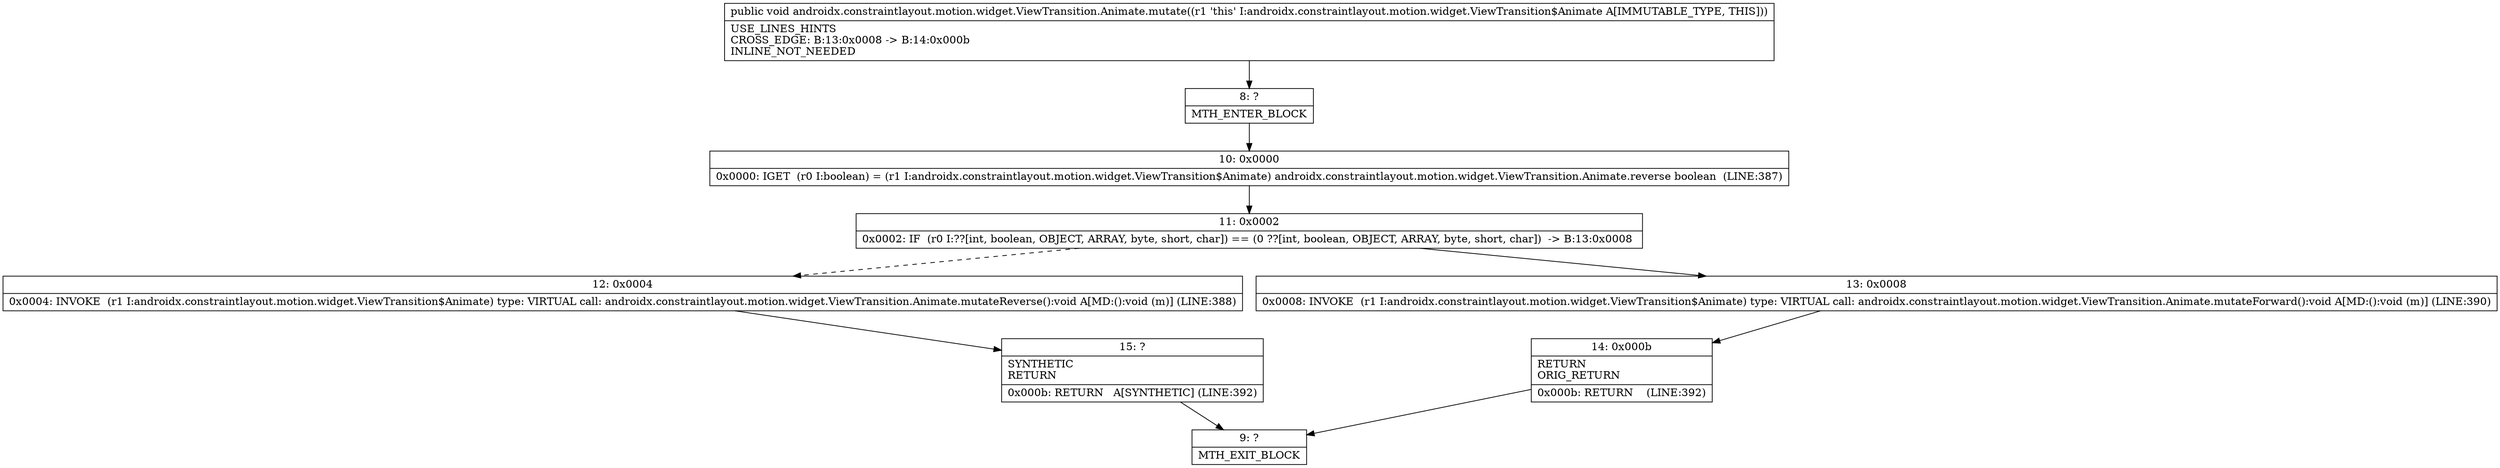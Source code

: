 digraph "CFG forandroidx.constraintlayout.motion.widget.ViewTransition.Animate.mutate()V" {
Node_8 [shape=record,label="{8\:\ ?|MTH_ENTER_BLOCK\l}"];
Node_10 [shape=record,label="{10\:\ 0x0000|0x0000: IGET  (r0 I:boolean) = (r1 I:androidx.constraintlayout.motion.widget.ViewTransition$Animate) androidx.constraintlayout.motion.widget.ViewTransition.Animate.reverse boolean  (LINE:387)\l}"];
Node_11 [shape=record,label="{11\:\ 0x0002|0x0002: IF  (r0 I:??[int, boolean, OBJECT, ARRAY, byte, short, char]) == (0 ??[int, boolean, OBJECT, ARRAY, byte, short, char])  \-\> B:13:0x0008 \l}"];
Node_12 [shape=record,label="{12\:\ 0x0004|0x0004: INVOKE  (r1 I:androidx.constraintlayout.motion.widget.ViewTransition$Animate) type: VIRTUAL call: androidx.constraintlayout.motion.widget.ViewTransition.Animate.mutateReverse():void A[MD:():void (m)] (LINE:388)\l}"];
Node_15 [shape=record,label="{15\:\ ?|SYNTHETIC\lRETURN\l|0x000b: RETURN   A[SYNTHETIC] (LINE:392)\l}"];
Node_9 [shape=record,label="{9\:\ ?|MTH_EXIT_BLOCK\l}"];
Node_13 [shape=record,label="{13\:\ 0x0008|0x0008: INVOKE  (r1 I:androidx.constraintlayout.motion.widget.ViewTransition$Animate) type: VIRTUAL call: androidx.constraintlayout.motion.widget.ViewTransition.Animate.mutateForward():void A[MD:():void (m)] (LINE:390)\l}"];
Node_14 [shape=record,label="{14\:\ 0x000b|RETURN\lORIG_RETURN\l|0x000b: RETURN    (LINE:392)\l}"];
MethodNode[shape=record,label="{public void androidx.constraintlayout.motion.widget.ViewTransition.Animate.mutate((r1 'this' I:androidx.constraintlayout.motion.widget.ViewTransition$Animate A[IMMUTABLE_TYPE, THIS]))  | USE_LINES_HINTS\lCROSS_EDGE: B:13:0x0008 \-\> B:14:0x000b\lINLINE_NOT_NEEDED\l}"];
MethodNode -> Node_8;Node_8 -> Node_10;
Node_10 -> Node_11;
Node_11 -> Node_12[style=dashed];
Node_11 -> Node_13;
Node_12 -> Node_15;
Node_15 -> Node_9;
Node_13 -> Node_14;
Node_14 -> Node_9;
}

